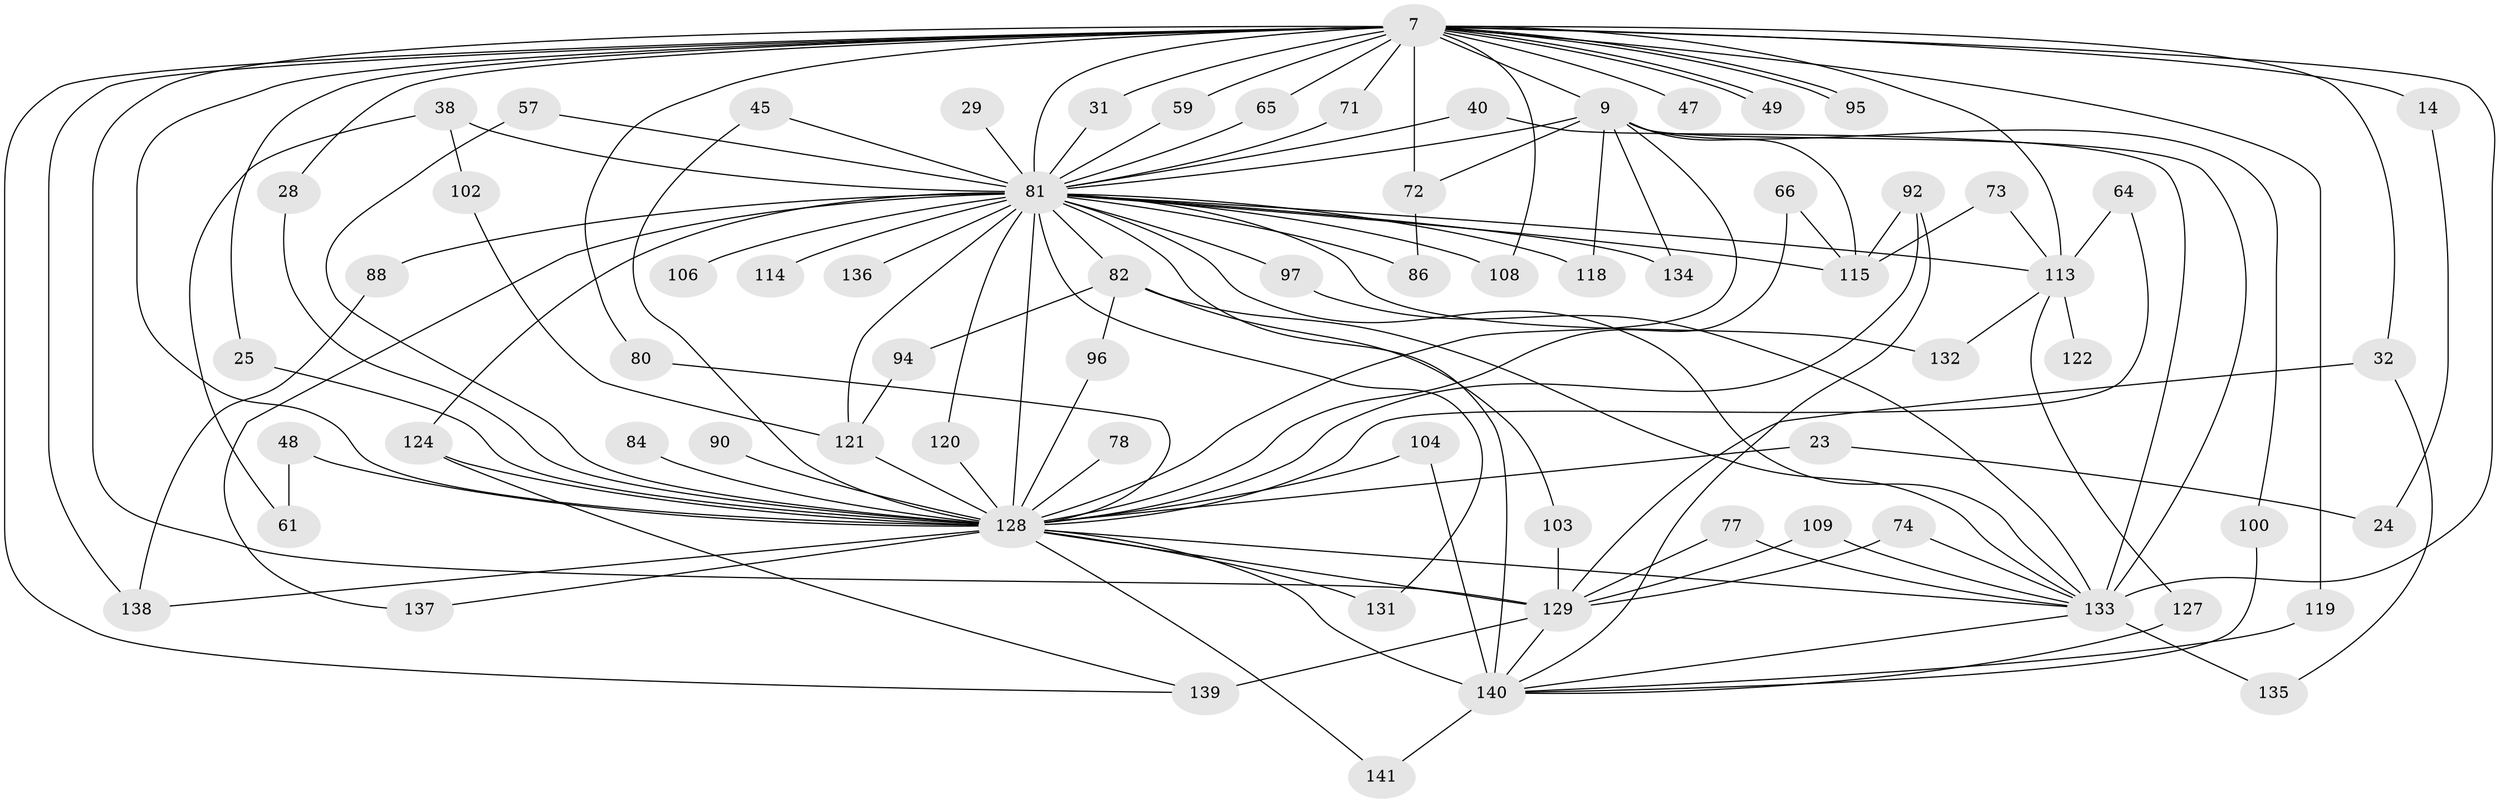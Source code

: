 // original degree distribution, {32: 0.0070921985815602835, 25: 0.014184397163120567, 29: 0.0070921985815602835, 16: 0.0070921985815602835, 22: 0.0070921985815602835, 30: 0.0070921985815602835, 18: 0.0070921985815602835, 12: 0.0070921985815602835, 24: 0.0070921985815602835, 3: 0.1276595744680851, 4: 0.10638297872340426, 5: 0.06382978723404255, 6: 0.02127659574468085, 7: 0.028368794326241134, 2: 0.5673758865248227, 8: 0.014184397163120567}
// Generated by graph-tools (version 1.1) at 2025/43/03/09/25 04:43:52]
// undirected, 70 vertices, 131 edges
graph export_dot {
graph [start="1"]
  node [color=gray90,style=filled];
  7 [super="+3"];
  9 [super="+4"];
  14;
  23;
  24;
  25;
  28;
  29;
  31;
  32;
  38;
  40;
  45;
  47;
  48;
  49;
  57 [super="+36"];
  59;
  61;
  64;
  65;
  66;
  71;
  72 [super="+16+62"];
  73;
  74;
  77;
  78;
  80;
  81 [super="+11+1+10"];
  82 [super="+27"];
  84;
  86;
  88 [super="+21+87"];
  90 [super="+17"];
  92 [super="+26"];
  94;
  95;
  96;
  97 [super="+75"];
  100;
  102;
  103;
  104;
  106;
  108;
  109;
  113 [super="+101+30"];
  114;
  115 [super="+22+76"];
  118;
  119;
  120;
  121 [super="+83+89+98"];
  122;
  124 [super="+69"];
  127;
  128 [super="+43+53+54+8"];
  129 [super="+107+123"];
  131;
  132;
  133 [super="+63+126+112+105+117+99"];
  134;
  135;
  136;
  137 [super="+91+125"];
  138 [super="+130"];
  139 [super="+68+116"];
  140 [super="+70+85+111"];
  141;
  7 -- 9 [weight=4];
  7 -- 14 [weight=2];
  7 -- 25;
  7 -- 28;
  7 -- 31;
  7 -- 32 [weight=2];
  7 -- 49;
  7 -- 49;
  7 -- 65;
  7 -- 71;
  7 -- 80;
  7 -- 95;
  7 -- 95;
  7 -- 119;
  7 -- 72 [weight=3];
  7 -- 108;
  7 -- 47;
  7 -- 59;
  7 -- 81 [weight=7];
  7 -- 139;
  7 -- 133 [weight=8];
  7 -- 113 [weight=3];
  7 -- 128 [weight=7];
  7 -- 129 [weight=4];
  7 -- 138;
  9 -- 118;
  9 -- 134;
  9 -- 100;
  9 -- 115 [weight=3];
  9 -- 72;
  9 -- 81 [weight=6];
  9 -- 133 [weight=2];
  9 -- 128 [weight=7];
  14 -- 24;
  23 -- 24;
  23 -- 128 [weight=3];
  25 -- 128;
  28 -- 128;
  29 -- 81 [weight=2];
  31 -- 81;
  32 -- 135;
  32 -- 129;
  38 -- 61;
  38 -- 102;
  38 -- 81 [weight=2];
  40 -- 81;
  40 -- 133;
  45 -- 81;
  45 -- 128;
  48 -- 61;
  48 -- 128 [weight=2];
  57 -- 81 [weight=2];
  57 -- 128;
  59 -- 81;
  64 -- 113 [weight=2];
  64 -- 128;
  65 -- 81;
  66 -- 115;
  66 -- 128;
  71 -- 81;
  72 -- 86;
  73 -- 115;
  73 -- 113;
  74 -- 129;
  74 -- 133;
  77 -- 133;
  77 -- 129;
  78 -- 128 [weight=2];
  80 -- 128;
  81 -- 131;
  81 -- 132;
  81 -- 133;
  81 -- 137 [weight=2];
  81 -- 82 [weight=3];
  81 -- 86;
  81 -- 88 [weight=3];
  81 -- 106 [weight=2];
  81 -- 114 [weight=2];
  81 -- 115;
  81 -- 134;
  81 -- 136 [weight=2];
  81 -- 140 [weight=6];
  81 -- 97 [weight=2];
  81 -- 121 [weight=5];
  81 -- 108;
  81 -- 118;
  81 -- 120;
  81 -- 124;
  81 -- 128 [weight=11];
  81 -- 113;
  82 -- 96;
  82 -- 103;
  82 -- 94;
  82 -- 133;
  84 -- 128;
  88 -- 138;
  90 -- 128 [weight=3];
  92 -- 115;
  92 -- 128 [weight=2];
  92 -- 140;
  94 -- 121;
  96 -- 128;
  97 -- 133;
  100 -- 140;
  102 -- 121;
  103 -- 129;
  104 -- 128;
  104 -- 140;
  109 -- 129;
  109 -- 133;
  113 -- 127;
  113 -- 132;
  113 -- 122;
  119 -- 140;
  120 -- 128;
  121 -- 128;
  124 -- 139;
  124 -- 128;
  127 -- 140;
  128 -- 129 [weight=5];
  128 -- 141;
  128 -- 131;
  128 -- 137 [weight=2];
  128 -- 133 [weight=3];
  128 -- 138;
  128 -- 140;
  129 -- 139 [weight=3];
  129 -- 140 [weight=3];
  133 -- 140;
  133 -- 135;
  140 -- 141;
}
